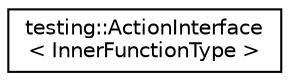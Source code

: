 digraph "Graphical Class Hierarchy"
{
  edge [fontname="Helvetica",fontsize="10",labelfontname="Helvetica",labelfontsize="10"];
  node [fontname="Helvetica",fontsize="10",shape=record];
  rankdir="LR";
  Node0 [label="testing::ActionInterface\l\< InnerFunctionType \>",height=0.2,width=0.4,color="black", fillcolor="white", style="filled",URL="$classtesting_1_1ActionInterface.html"];
}
